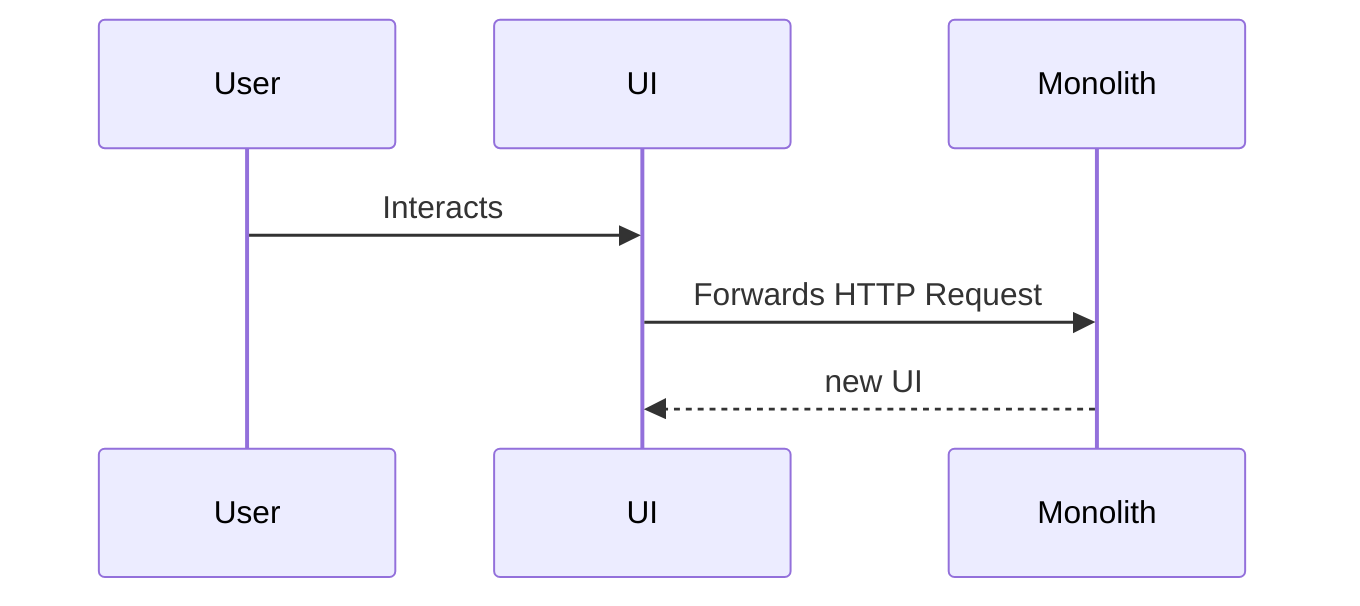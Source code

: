 sequenceDiagram
    participant User as User
    participant UI as UI
    participant Backend as Monolith
    User ->> UI: Interacts
    UI->>Backend: Forwards HTTP Request
    Backend-->>UI: new UI